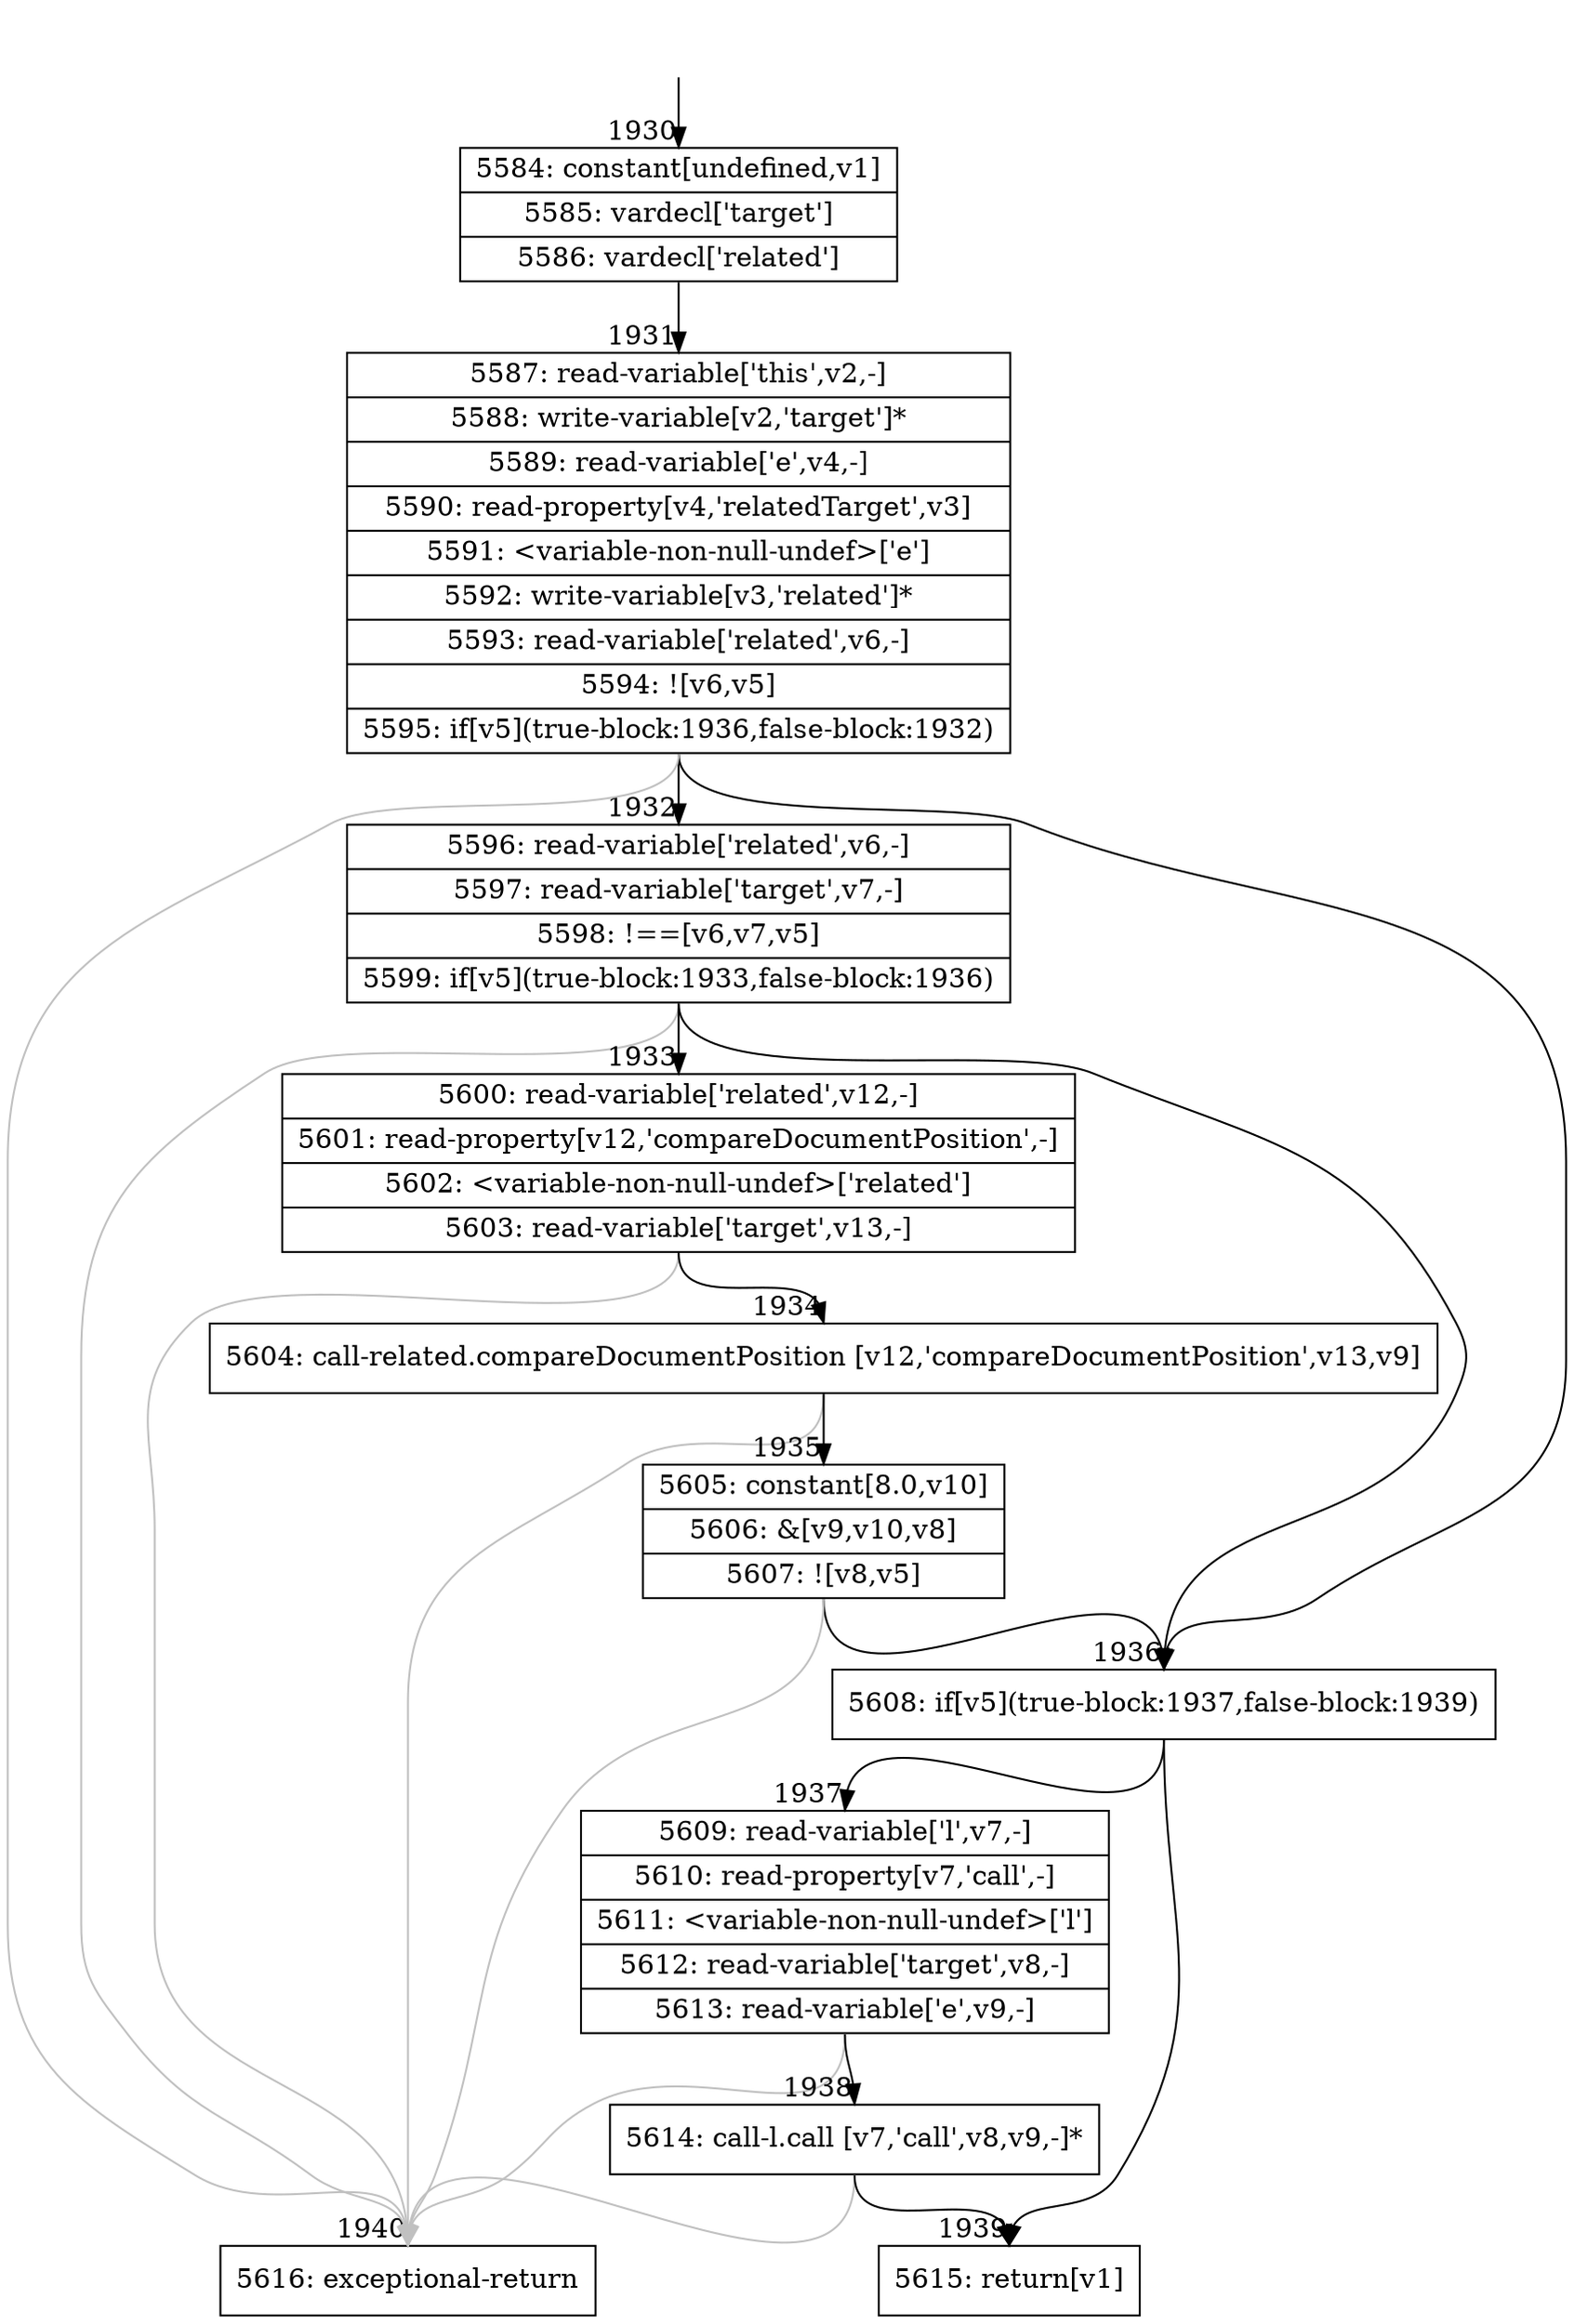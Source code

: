 digraph {
rankdir="TD"
BB_entry188[shape=none,label=""];
BB_entry188 -> BB1930 [tailport=s, headport=n, headlabel="    1930"]
BB1930 [shape=record label="{5584: constant[undefined,v1]|5585: vardecl['target']|5586: vardecl['related']}" ] 
BB1930 -> BB1931 [tailport=s, headport=n, headlabel="      1931"]
BB1931 [shape=record label="{5587: read-variable['this',v2,-]|5588: write-variable[v2,'target']*|5589: read-variable['e',v4,-]|5590: read-property[v4,'relatedTarget',v3]|5591: \<variable-non-null-undef\>['e']|5592: write-variable[v3,'related']*|5593: read-variable['related',v6,-]|5594: ![v6,v5]|5595: if[v5](true-block:1936,false-block:1932)}" ] 
BB1931 -> BB1936 [tailport=s, headport=n, headlabel="      1936"]
BB1931 -> BB1932 [tailport=s, headport=n, headlabel="      1932"]
BB1931 -> BB1940 [tailport=s, headport=n, color=gray, headlabel="      1940"]
BB1932 [shape=record label="{5596: read-variable['related',v6,-]|5597: read-variable['target',v7,-]|5598: !==[v6,v7,v5]|5599: if[v5](true-block:1933,false-block:1936)}" ] 
BB1932 -> BB1936 [tailport=s, headport=n]
BB1932 -> BB1933 [tailport=s, headport=n, headlabel="      1933"]
BB1932 -> BB1940 [tailport=s, headport=n, color=gray]
BB1933 [shape=record label="{5600: read-variable['related',v12,-]|5601: read-property[v12,'compareDocumentPosition',-]|5602: \<variable-non-null-undef\>['related']|5603: read-variable['target',v13,-]}" ] 
BB1933 -> BB1934 [tailport=s, headport=n, headlabel="      1934"]
BB1933 -> BB1940 [tailport=s, headport=n, color=gray]
BB1934 [shape=record label="{5604: call-related.compareDocumentPosition [v12,'compareDocumentPosition',v13,v9]}" ] 
BB1934 -> BB1935 [tailport=s, headport=n, headlabel="      1935"]
BB1934 -> BB1940 [tailport=s, headport=n, color=gray]
BB1935 [shape=record label="{5605: constant[8.0,v10]|5606: &[v9,v10,v8]|5607: ![v8,v5]}" ] 
BB1935 -> BB1936 [tailport=s, headport=n]
BB1935 -> BB1940 [tailport=s, headport=n, color=gray]
BB1936 [shape=record label="{5608: if[v5](true-block:1937,false-block:1939)}" ] 
BB1936 -> BB1937 [tailport=s, headport=n, headlabel="      1937"]
BB1936 -> BB1939 [tailport=s, headport=n, headlabel="      1939"]
BB1937 [shape=record label="{5609: read-variable['l',v7,-]|5610: read-property[v7,'call',-]|5611: \<variable-non-null-undef\>['l']|5612: read-variable['target',v8,-]|5613: read-variable['e',v9,-]}" ] 
BB1937 -> BB1938 [tailport=s, headport=n, headlabel="      1938"]
BB1937 -> BB1940 [tailport=s, headport=n, color=gray]
BB1938 [shape=record label="{5614: call-l.call [v7,'call',v8,v9,-]*}" ] 
BB1938 -> BB1939 [tailport=s, headport=n]
BB1938 -> BB1940 [tailport=s, headport=n, color=gray]
BB1939 [shape=record label="{5615: return[v1]}" ] 
BB1940 [shape=record label="{5616: exceptional-return}" ] 
//#$~ 1131
}

